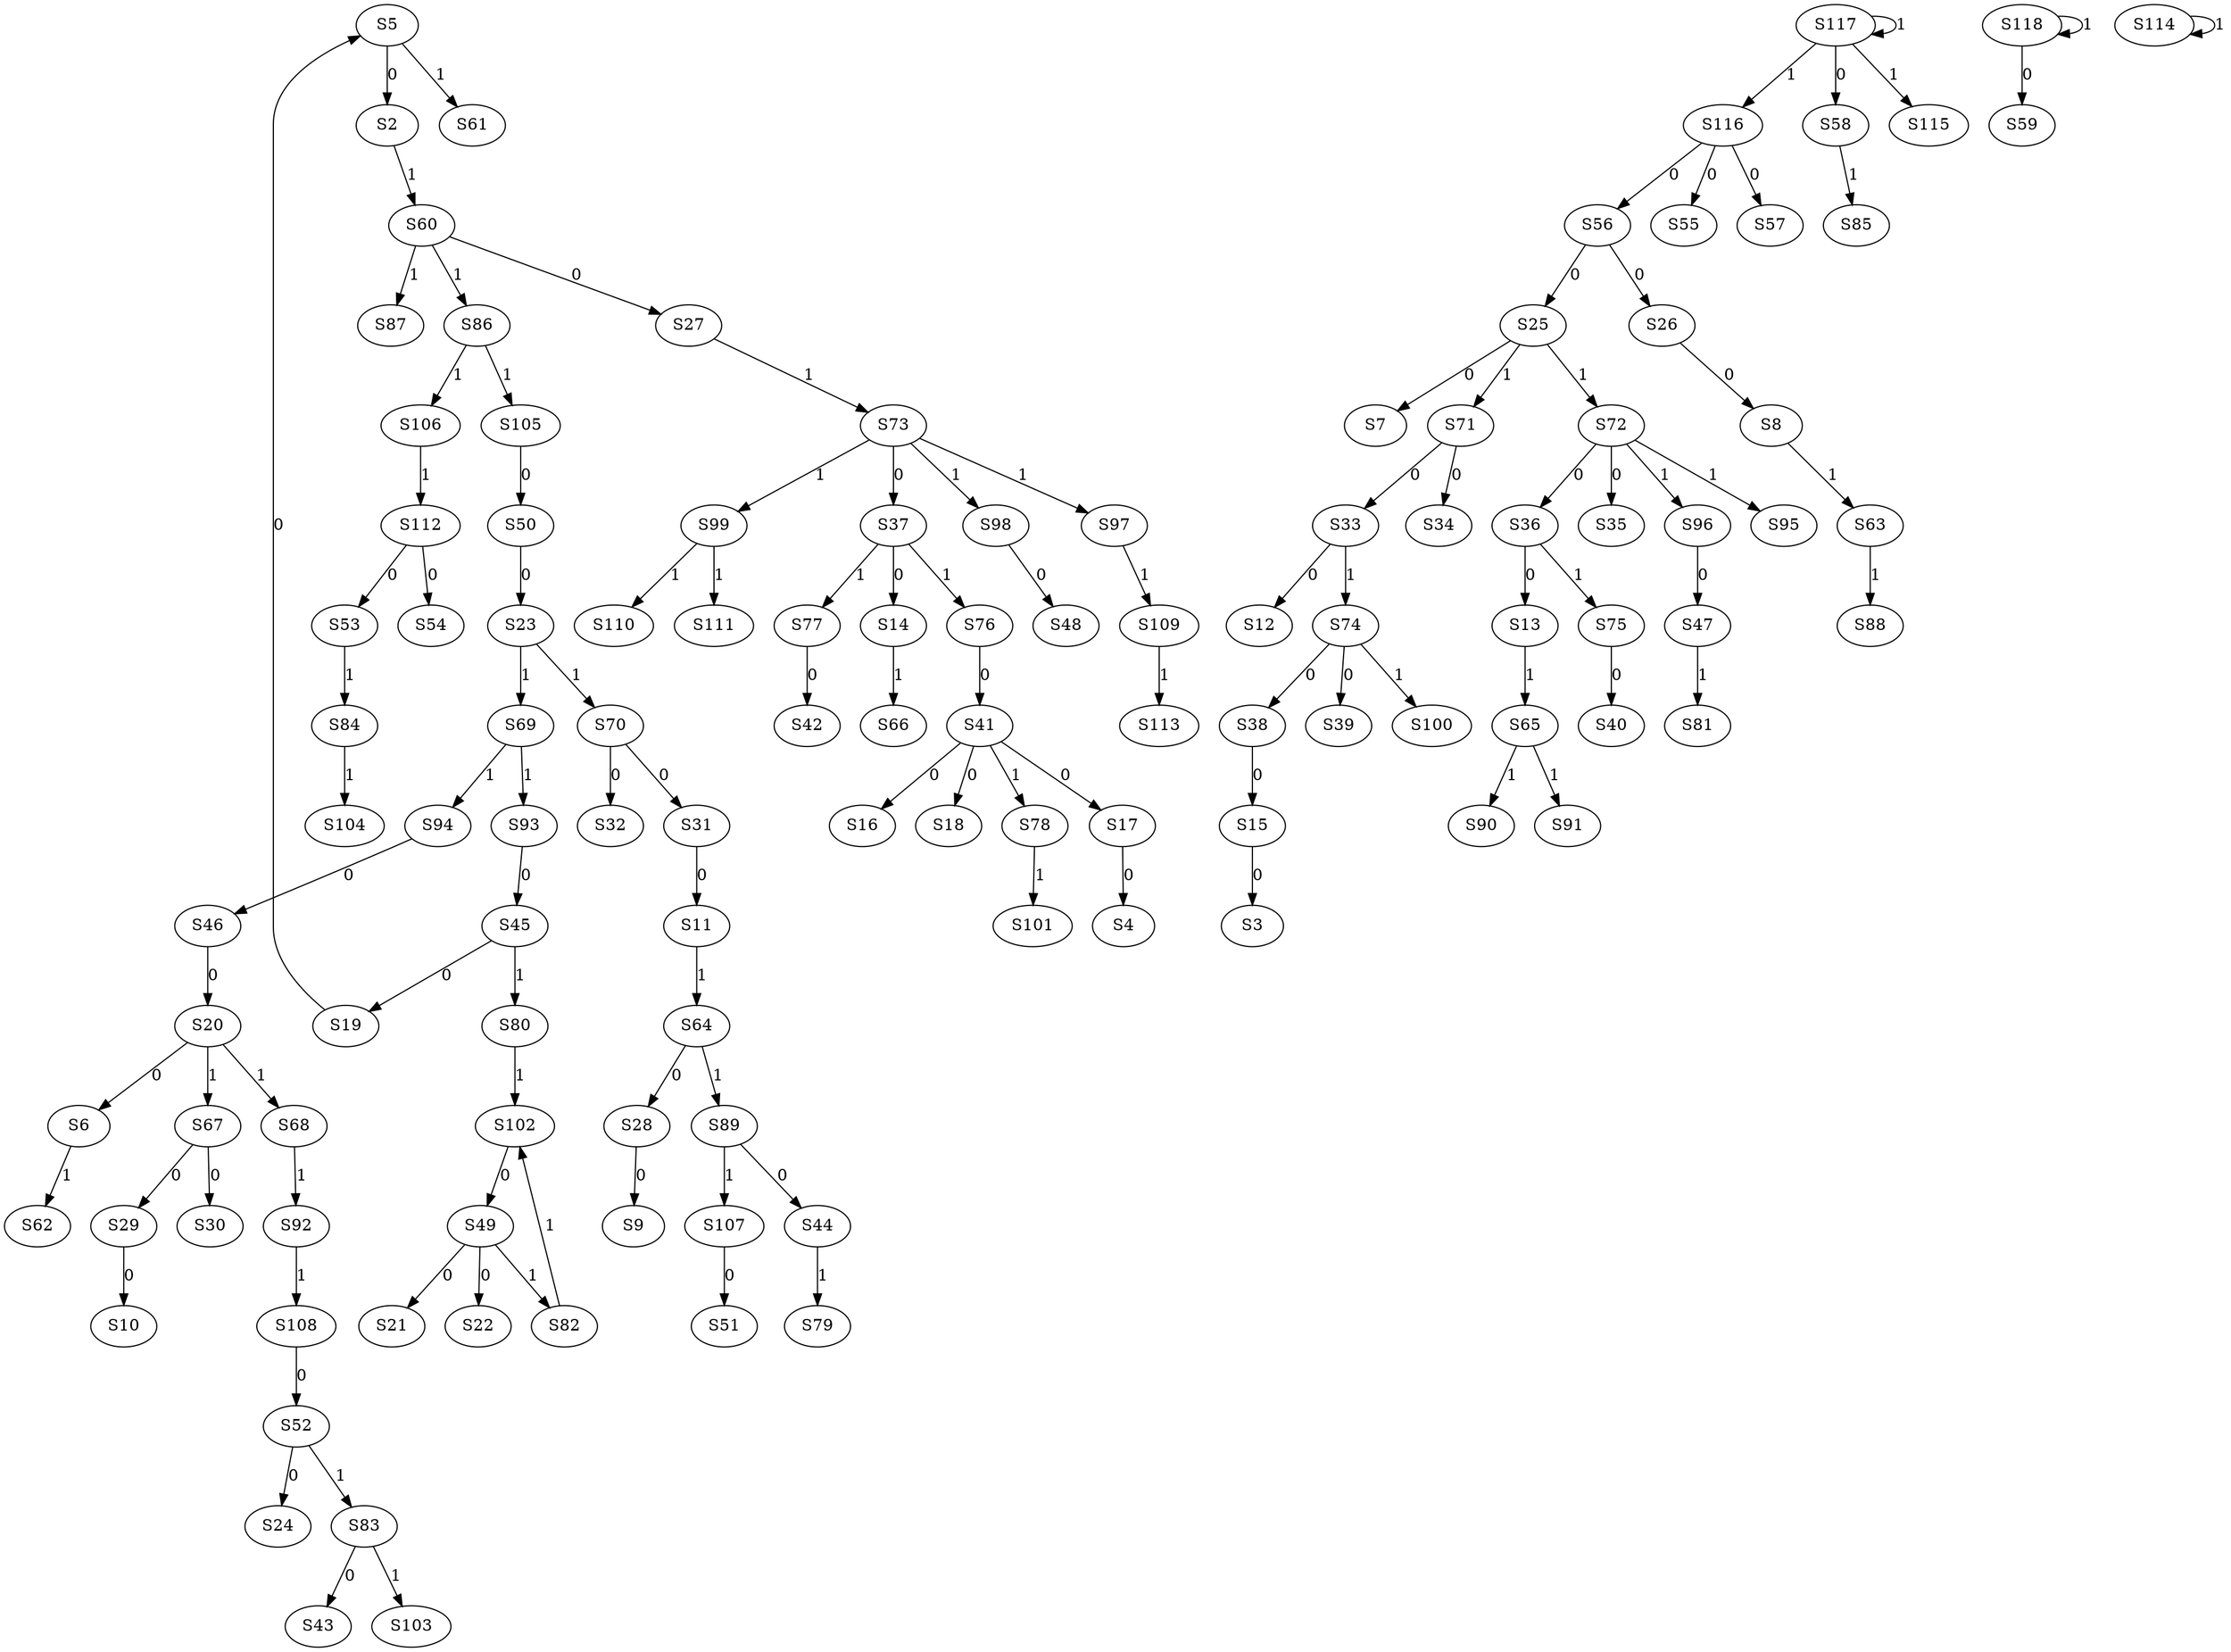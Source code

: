 strict digraph {
	S5 -> S2 [ label = 0 ];
	S15 -> S3 [ label = 0 ];
	S17 -> S4 [ label = 0 ];
	S19 -> S5 [ label = 0 ];
	S20 -> S6 [ label = 0 ];
	S25 -> S7 [ label = 0 ];
	S26 -> S8 [ label = 0 ];
	S28 -> S9 [ label = 0 ];
	S29 -> S10 [ label = 0 ];
	S31 -> S11 [ label = 0 ];
	S33 -> S12 [ label = 0 ];
	S36 -> S13 [ label = 0 ];
	S37 -> S14 [ label = 0 ];
	S38 -> S15 [ label = 0 ];
	S41 -> S16 [ label = 0 ];
	S41 -> S17 [ label = 0 ];
	S41 -> S18 [ label = 0 ];
	S45 -> S19 [ label = 0 ];
	S46 -> S20 [ label = 0 ];
	S49 -> S21 [ label = 0 ];
	S49 -> S22 [ label = 0 ];
	S50 -> S23 [ label = 0 ];
	S52 -> S24 [ label = 0 ];
	S56 -> S25 [ label = 0 ];
	S56 -> S26 [ label = 0 ];
	S60 -> S27 [ label = 0 ];
	S64 -> S28 [ label = 0 ];
	S67 -> S29 [ label = 0 ];
	S67 -> S30 [ label = 0 ];
	S70 -> S31 [ label = 0 ];
	S70 -> S32 [ label = 0 ];
	S71 -> S33 [ label = 0 ];
	S71 -> S34 [ label = 0 ];
	S72 -> S35 [ label = 0 ];
	S72 -> S36 [ label = 0 ];
	S73 -> S37 [ label = 0 ];
	S74 -> S38 [ label = 0 ];
	S74 -> S39 [ label = 0 ];
	S75 -> S40 [ label = 0 ];
	S76 -> S41 [ label = 0 ];
	S77 -> S42 [ label = 0 ];
	S83 -> S43 [ label = 0 ];
	S89 -> S44 [ label = 0 ];
	S93 -> S45 [ label = 0 ];
	S94 -> S46 [ label = 0 ];
	S96 -> S47 [ label = 0 ];
	S98 -> S48 [ label = 0 ];
	S102 -> S49 [ label = 0 ];
	S105 -> S50 [ label = 0 ];
	S107 -> S51 [ label = 0 ];
	S108 -> S52 [ label = 0 ];
	S112 -> S53 [ label = 0 ];
	S112 -> S54 [ label = 0 ];
	S116 -> S55 [ label = 0 ];
	S116 -> S56 [ label = 0 ];
	S116 -> S57 [ label = 0 ];
	S117 -> S58 [ label = 0 ];
	S118 -> S59 [ label = 0 ];
	S2 -> S60 [ label = 1 ];
	S5 -> S61 [ label = 1 ];
	S6 -> S62 [ label = 1 ];
	S8 -> S63 [ label = 1 ];
	S11 -> S64 [ label = 1 ];
	S13 -> S65 [ label = 1 ];
	S14 -> S66 [ label = 1 ];
	S20 -> S67 [ label = 1 ];
	S20 -> S68 [ label = 1 ];
	S23 -> S69 [ label = 1 ];
	S23 -> S70 [ label = 1 ];
	S25 -> S71 [ label = 1 ];
	S25 -> S72 [ label = 1 ];
	S27 -> S73 [ label = 1 ];
	S33 -> S74 [ label = 1 ];
	S36 -> S75 [ label = 1 ];
	S37 -> S76 [ label = 1 ];
	S37 -> S77 [ label = 1 ];
	S41 -> S78 [ label = 1 ];
	S44 -> S79 [ label = 1 ];
	S45 -> S80 [ label = 1 ];
	S47 -> S81 [ label = 1 ];
	S49 -> S82 [ label = 1 ];
	S52 -> S83 [ label = 1 ];
	S53 -> S84 [ label = 1 ];
	S58 -> S85 [ label = 1 ];
	S60 -> S86 [ label = 1 ];
	S60 -> S87 [ label = 1 ];
	S63 -> S88 [ label = 1 ];
	S64 -> S89 [ label = 1 ];
	S65 -> S90 [ label = 1 ];
	S65 -> S91 [ label = 1 ];
	S68 -> S92 [ label = 1 ];
	S69 -> S93 [ label = 1 ];
	S69 -> S94 [ label = 1 ];
	S72 -> S95 [ label = 1 ];
	S72 -> S96 [ label = 1 ];
	S73 -> S97 [ label = 1 ];
	S73 -> S98 [ label = 1 ];
	S73 -> S99 [ label = 1 ];
	S74 -> S100 [ label = 1 ];
	S78 -> S101 [ label = 1 ];
	S80 -> S102 [ label = 1 ];
	S83 -> S103 [ label = 1 ];
	S84 -> S104 [ label = 1 ];
	S86 -> S105 [ label = 1 ];
	S86 -> S106 [ label = 1 ];
	S89 -> S107 [ label = 1 ];
	S92 -> S108 [ label = 1 ];
	S97 -> S109 [ label = 1 ];
	S99 -> S110 [ label = 1 ];
	S99 -> S111 [ label = 1 ];
	S106 -> S112 [ label = 1 ];
	S109 -> S113 [ label = 1 ];
	S114 -> S114 [ label = 1 ];
	S117 -> S115 [ label = 1 ];
	S117 -> S116 [ label = 1 ];
	S117 -> S117 [ label = 1 ];
	S118 -> S118 [ label = 1 ];
	S82 -> S102 [ label = 1 ];
}